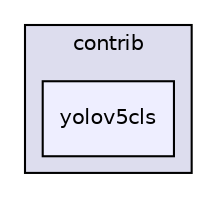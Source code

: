 digraph "/build/FastDeploy/fastdeploy/vision/classification/contrib/yolov5cls" {
  compound=true
  node [ fontsize="10", fontname="Helvetica"];
  edge [ labelfontsize="10", labelfontname="Helvetica"];
  subgraph clusterdir_808c35517b3cb81f4e7fdfa58b6e9454 {
    graph [ bgcolor="#ddddee", pencolor="black", label="contrib" fontname="Helvetica", fontsize="10", URL="dir_808c35517b3cb81f4e7fdfa58b6e9454.html"]
  dir_908ceebea1854930b5b982afd32b588d [shape=box, label="yolov5cls", style="filled", fillcolor="#eeeeff", pencolor="black", URL="dir_908ceebea1854930b5b982afd32b588d.html"];
  }
}
